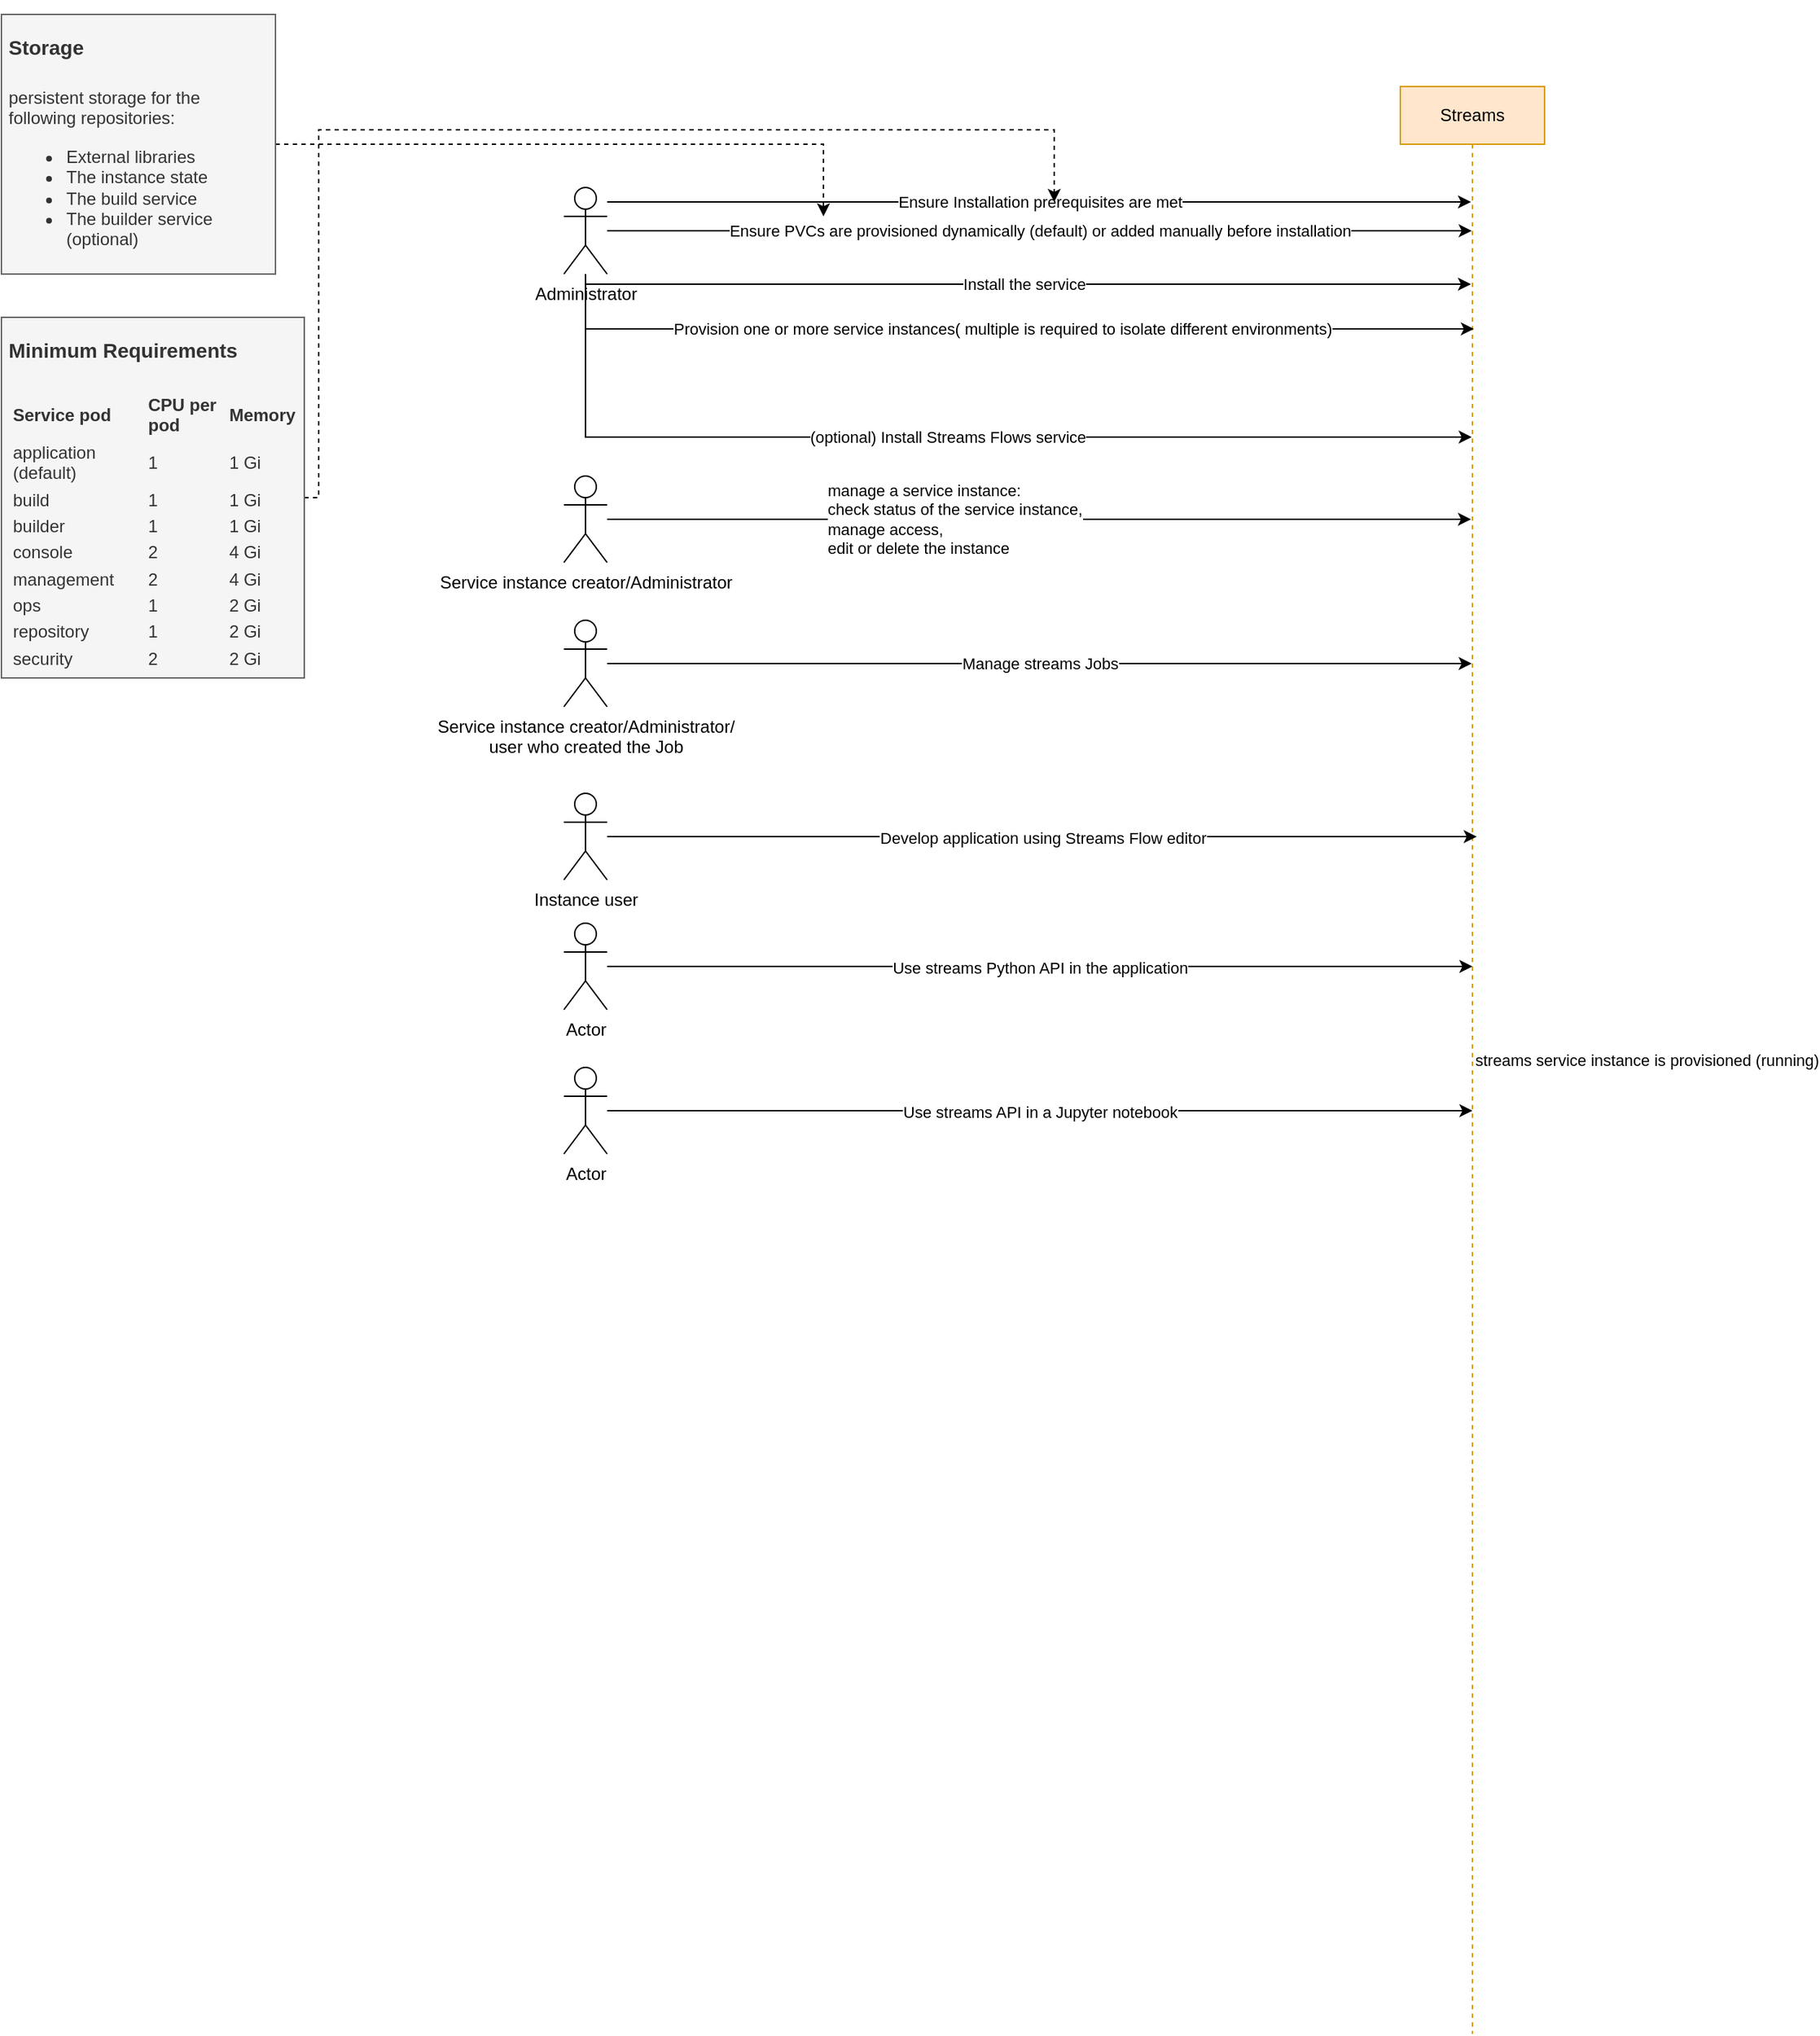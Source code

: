 <mxfile version="13.4.2" type="github">
  <diagram id="_AXpcyA0Q4AVw2A8-K8P" name="Page-1">
    <mxGraphModel dx="131" dy="1602" grid="1" gridSize="10" guides="1" tooltips="1" connect="1" arrows="1" fold="1" page="1" pageScale="1" pageWidth="850" pageHeight="1100" math="0" shadow="0">
      <root>
        <mxCell id="0" />
        <mxCell id="1" parent="0" />
        <mxCell id="M9JW5XiTX6uAJ15VKad8-1" value="Streams" style="shape=umlLifeline;perimeter=lifelinePerimeter;whiteSpace=wrap;html=1;container=1;collapsible=0;recursiveResize=0;outlineConnect=0;fillColor=#ffe6cc;strokeColor=#d79b00;" vertex="1" parent="1">
          <mxGeometry x="2350" y="40" width="100" height="1350" as="geometry" />
        </mxCell>
        <mxCell id="M9JW5XiTX6uAJ15VKad8-3" value="Ensure Installation prerequisites are met" style="edgeStyle=orthogonalEdgeStyle;rounded=0;orthogonalLoop=1;jettySize=auto;html=1;" edge="1" parent="1" source="M9JW5XiTX6uAJ15VKad8-2">
          <mxGeometry relative="1" as="geometry">
            <mxPoint x="2399" y="120" as="targetPoint" />
            <Array as="points">
              <mxPoint x="2399" y="120" />
            </Array>
          </mxGeometry>
        </mxCell>
        <mxCell id="M9JW5XiTX6uAJ15VKad8-7" value="Ensure PVCs are provisioned dynamically (default) or added manually before installation" style="edgeStyle=orthogonalEdgeStyle;rounded=0;orthogonalLoop=1;jettySize=auto;html=1;" edge="1" parent="1" source="M9JW5XiTX6uAJ15VKad8-2" target="M9JW5XiTX6uAJ15VKad8-1">
          <mxGeometry relative="1" as="geometry">
            <mxPoint x="2390" y="150" as="targetPoint" />
            <Array as="points">
              <mxPoint x="2280" y="140" />
              <mxPoint x="2280" y="140" />
            </Array>
          </mxGeometry>
        </mxCell>
        <mxCell id="M9JW5XiTX6uAJ15VKad8-9" value="Install the service" style="edgeStyle=orthogonalEdgeStyle;rounded=0;orthogonalLoop=1;jettySize=auto;html=1;" edge="1" parent="1" source="M9JW5XiTX6uAJ15VKad8-2">
          <mxGeometry relative="1" as="geometry">
            <mxPoint x="2399" y="177" as="targetPoint" />
            <Array as="points">
              <mxPoint x="1785" y="177" />
            </Array>
          </mxGeometry>
        </mxCell>
        <mxCell id="M9JW5XiTX6uAJ15VKad8-10" value="Provision one or more service instances( multiple is required to isolate different environments)" style="edgeStyle=orthogonalEdgeStyle;rounded=0;orthogonalLoop=1;jettySize=auto;html=1;" edge="1" parent="1" source="M9JW5XiTX6uAJ15VKad8-2">
          <mxGeometry relative="1" as="geometry">
            <mxPoint x="2401" y="208" as="targetPoint" />
            <Array as="points">
              <mxPoint x="1785" y="208" />
            </Array>
          </mxGeometry>
        </mxCell>
        <mxCell id="M9JW5XiTX6uAJ15VKad8-12" value="(optional) Install Streams Flows service" style="edgeStyle=orthogonalEdgeStyle;rounded=0;orthogonalLoop=1;jettySize=auto;html=1;" edge="1" parent="1" source="M9JW5XiTX6uAJ15VKad8-2" target="M9JW5XiTX6uAJ15VKad8-1">
          <mxGeometry relative="1" as="geometry">
            <Array as="points">
              <mxPoint x="1785" y="283" />
            </Array>
          </mxGeometry>
        </mxCell>
        <mxCell id="M9JW5XiTX6uAJ15VKad8-2" value="Administrator" style="shape=umlActor;verticalLabelPosition=bottom;verticalAlign=top;html=1;outlineConnect=0;" vertex="1" parent="1">
          <mxGeometry x="1770" y="110" width="30" height="60" as="geometry" />
        </mxCell>
        <mxCell id="M9JW5XiTX6uAJ15VKad8-8" style="edgeStyle=orthogonalEdgeStyle;rounded=0;orthogonalLoop=1;jettySize=auto;html=1;dashed=1;" edge="1" parent="1" source="M9JW5XiTX6uAJ15VKad8-4">
          <mxGeometry relative="1" as="geometry">
            <mxPoint x="1950" y="130" as="targetPoint" />
            <Array as="points">
              <mxPoint x="1950" y="80" />
            </Array>
          </mxGeometry>
        </mxCell>
        <mxCell id="M9JW5XiTX6uAJ15VKad8-4" value="&lt;h1&gt;&lt;font style=&quot;font-size: 14px&quot;&gt;Storage&lt;/font&gt;&lt;/h1&gt;&lt;p&gt;persistent storage for the following repositories:&lt;/p&gt;&lt;ul class=&quot;ibm-colored-list ibm-textcolor-gray-80&quot;&gt;&lt;li&gt;External libraries&lt;/li&gt;&lt;li&gt;The instance state&lt;/li&gt;&lt;li&gt;The build service&lt;/li&gt;&lt;li&gt;The builder service (optional)&amp;nbsp;&lt;/li&gt;&lt;/ul&gt;" style="text;html=1;strokeColor=#666666;fillColor=#f5f5f5;spacing=5;spacingTop=-20;whiteSpace=wrap;overflow=hidden;rounded=0;fontColor=#333333;" vertex="1" parent="1">
          <mxGeometry x="1380" y="-10" width="190" height="180" as="geometry" />
        </mxCell>
        <mxCell id="M9JW5XiTX6uAJ15VKad8-6" style="edgeStyle=orthogonalEdgeStyle;rounded=0;orthogonalLoop=1;jettySize=auto;html=1;dashed=1;" edge="1" parent="1" source="M9JW5XiTX6uAJ15VKad8-5">
          <mxGeometry relative="1" as="geometry">
            <mxPoint x="2110" y="120" as="targetPoint" />
            <Array as="points">
              <mxPoint x="1600" y="325" />
              <mxPoint x="1600" y="70" />
              <mxPoint x="2110" y="70" />
            </Array>
          </mxGeometry>
        </mxCell>
        <mxCell id="M9JW5XiTX6uAJ15VKad8-5" value="&lt;h1&gt;&lt;font style=&quot;font-size: 14px&quot;&gt;Minimum Requirements&lt;/font&gt;&lt;/h1&gt;&lt;table summary=&quot;The following table describes the minimum resource requirements to provision a Streams service instance, including the minimum CPU and memory needed for each Streams service pod.&quot; id=&quot;prereqs__table_jpk_rnf_rhb&quot; class=&quot;defaultstyle ibm-grid&quot;&gt;&lt;thead&gt;&lt;tr&gt;&lt;th id=&quot;d177996e195&quot;&gt;Service pod&lt;/th&gt;&lt;th id=&quot;d177996e198&quot;&gt;CPU per pod&lt;/th&gt;&lt;th id=&quot;d177996e203&quot;&gt;Memory&lt;/th&gt;&lt;/tr&gt;&lt;/thead&gt;&lt;tbody&gt;&lt;tr&gt;&lt;td headers=&quot;d177996e195 &quot;&gt;application (default)&lt;/td&gt;&lt;td headers=&quot;d177996e198 &quot;&gt;1&amp;nbsp;&lt;/td&gt;&lt;td headers=&quot;d177996e203 &quot;&gt;1 Gi&lt;/td&gt;&lt;/tr&gt;&lt;tr&gt;&lt;td headers=&quot;d177996e195 &quot;&gt;build &lt;/td&gt;&lt;td headers=&quot;d177996e198 &quot;&gt;1&amp;nbsp;&lt;/td&gt;&lt;td headers=&quot;d177996e203 &quot;&gt;1 Gi&amp;nbsp;&lt;/td&gt;&lt;/tr&gt;&lt;tr&gt;&lt;td headers=&quot;d177996e195 &quot;&gt;builder&amp;nbsp;&lt;/td&gt;&lt;td headers=&quot;d177996e198 &quot;&gt;1&amp;nbsp;&lt;/td&gt;&lt;td headers=&quot;d177996e203 &quot;&gt;1 Gi&amp;nbsp;&lt;/td&gt;&lt;/tr&gt;&lt;tr&gt;&lt;td headers=&quot;d177996e195 &quot;&gt;console&lt;/td&gt;&lt;td headers=&quot;d177996e198 &quot;&gt;2&amp;nbsp;&lt;/td&gt;&lt;td headers=&quot;d177996e203 &quot;&gt;4 Gi&lt;/td&gt;&lt;/tr&gt;&lt;tr&gt;&lt;td headers=&quot;d177996e195 &quot;&gt;management&lt;/td&gt;&lt;td headers=&quot;d177996e198 &quot;&gt;2&amp;nbsp;&lt;/td&gt;&lt;td headers=&quot;d177996e203 &quot;&gt;4 Gi&lt;/td&gt;&lt;/tr&gt;&lt;tr&gt;&lt;td headers=&quot;d177996e195 &quot;&gt;ops&lt;/td&gt;&lt;td headers=&quot;d177996e198 &quot;&gt; 1&lt;/td&gt;&lt;td headers=&quot;d177996e203 &quot;&gt;2 Gi&lt;/td&gt;&lt;/tr&gt;&lt;tr&gt;&lt;td headers=&quot;d177996e195 &quot;&gt;repository&lt;/td&gt;&lt;td headers=&quot;d177996e198 &quot;&gt;1&lt;/td&gt;&lt;td headers=&quot;d177996e203 &quot;&gt;2 Gi&lt;/td&gt;&lt;/tr&gt;&lt;tr&gt;&lt;td headers=&quot;d177996e195 &quot;&gt;security&lt;/td&gt;&lt;td headers=&quot;d177996e198 &quot;&gt;2&lt;/td&gt;&lt;td headers=&quot;d177996e203 &quot;&gt;2 Gi&lt;/td&gt;&lt;/tr&gt;&lt;/tbody&gt;&lt;/table&gt;" style="text;html=1;strokeColor=#666666;fillColor=#f5f5f5;spacing=5;spacingTop=-20;whiteSpace=wrap;overflow=hidden;rounded=0;fontColor=#333333;" vertex="1" parent="1">
          <mxGeometry x="1380" y="200" width="210" height="250" as="geometry" />
        </mxCell>
        <mxCell id="M9JW5XiTX6uAJ15VKad8-11" value="streams service instance is provisioned (running)" style="edgeStyle=orthogonalEdgeStyle;rounded=0;orthogonalLoop=1;jettySize=auto;html=1;align=left;" edge="1" parent="1" source="M9JW5XiTX6uAJ15VKad8-1" target="M9JW5XiTX6uAJ15VKad8-1">
          <mxGeometry relative="1" as="geometry">
            <Array as="points">
              <mxPoint x="2440" y="220" />
              <mxPoint x="2440" y="260" />
            </Array>
          </mxGeometry>
        </mxCell>
        <mxCell id="M9JW5XiTX6uAJ15VKad8-14" value="manage a service instance:&lt;br&gt;check status of the service instance, &lt;br&gt;manage access, &lt;br&gt;edit or delete the instance" style="edgeStyle=orthogonalEdgeStyle;rounded=0;orthogonalLoop=1;jettySize=auto;html=1;align=left;" edge="1" parent="1" source="M9JW5XiTX6uAJ15VKad8-13">
          <mxGeometry x="-0.131" y="110" relative="1" as="geometry">
            <mxPoint x="2399" y="340" as="targetPoint" />
            <Array as="points">
              <mxPoint x="2060" y="340" />
              <mxPoint x="2060" y="340" />
            </Array>
            <mxPoint x="-110" y="110" as="offset" />
          </mxGeometry>
        </mxCell>
        <mxCell id="M9JW5XiTX6uAJ15VKad8-13" value="Service instance creator/Administrator" style="shape=umlActor;verticalLabelPosition=bottom;verticalAlign=top;html=1;outlineConnect=0;" vertex="1" parent="1">
          <mxGeometry x="1770" y="310" width="30" height="60" as="geometry" />
        </mxCell>
        <mxCell id="M9JW5XiTX6uAJ15VKad8-16" value="Manage streams Jobs" style="edgeStyle=orthogonalEdgeStyle;rounded=0;orthogonalLoop=1;jettySize=auto;html=1;" edge="1" parent="1" source="M9JW5XiTX6uAJ15VKad8-15" target="M9JW5XiTX6uAJ15VKad8-1">
          <mxGeometry relative="1" as="geometry">
            <mxPoint x="2320" y="440" as="targetPoint" />
            <Array as="points">
              <mxPoint x="2180" y="440" />
              <mxPoint x="2180" y="440" />
            </Array>
          </mxGeometry>
        </mxCell>
        <mxCell id="M9JW5XiTX6uAJ15VKad8-15" value="Service instance creator/Administrator/&lt;br&gt;user who created the Job" style="shape=umlActor;verticalLabelPosition=bottom;verticalAlign=top;html=1;outlineConnect=0;" vertex="1" parent="1">
          <mxGeometry x="1770" y="410" width="30" height="60" as="geometry" />
        </mxCell>
        <mxCell id="M9JW5XiTX6uAJ15VKad8-19" value="Develop application using Streams Flow editor" style="edgeStyle=orthogonalEdgeStyle;rounded=0;orthogonalLoop=1;jettySize=auto;html=1;" edge="1" parent="1" source="M9JW5XiTX6uAJ15VKad8-18">
          <mxGeometry relative="1" as="geometry">
            <mxPoint x="2403" y="560" as="targetPoint" />
          </mxGeometry>
        </mxCell>
        <mxCell id="M9JW5XiTX6uAJ15VKad8-18" value="Instance user" style="shape=umlActor;verticalLabelPosition=bottom;verticalAlign=top;html=1;outlineConnect=0;" vertex="1" parent="1">
          <mxGeometry x="1770" y="530" width="30" height="60" as="geometry" />
        </mxCell>
        <mxCell id="M9JW5XiTX6uAJ15VKad8-23" value="Use streams Python API in the application" style="edgeStyle=orthogonalEdgeStyle;rounded=0;orthogonalLoop=1;jettySize=auto;html=1;" edge="1" parent="1" source="M9JW5XiTX6uAJ15VKad8-22">
          <mxGeometry relative="1" as="geometry">
            <mxPoint x="2400" y="650" as="targetPoint" />
          </mxGeometry>
        </mxCell>
        <mxCell id="M9JW5XiTX6uAJ15VKad8-22" value="Actor" style="shape=umlActor;verticalLabelPosition=bottom;verticalAlign=top;html=1;outlineConnect=0;" vertex="1" parent="1">
          <mxGeometry x="1770" y="620" width="30" height="60" as="geometry" />
        </mxCell>
        <mxCell id="M9JW5XiTX6uAJ15VKad8-25" value="Use streams API in a Jupyter notebook" style="edgeStyle=orthogonalEdgeStyle;rounded=0;orthogonalLoop=1;jettySize=auto;html=1;" edge="1" parent="1" source="M9JW5XiTX6uAJ15VKad8-24">
          <mxGeometry relative="1" as="geometry">
            <mxPoint x="2400" y="750" as="targetPoint" />
          </mxGeometry>
        </mxCell>
        <mxCell id="M9JW5XiTX6uAJ15VKad8-24" value="Actor" style="shape=umlActor;verticalLabelPosition=bottom;verticalAlign=top;html=1;outlineConnect=0;" vertex="1" parent="1">
          <mxGeometry x="1770" y="720" width="30" height="60" as="geometry" />
        </mxCell>
      </root>
    </mxGraphModel>
  </diagram>
</mxfile>
